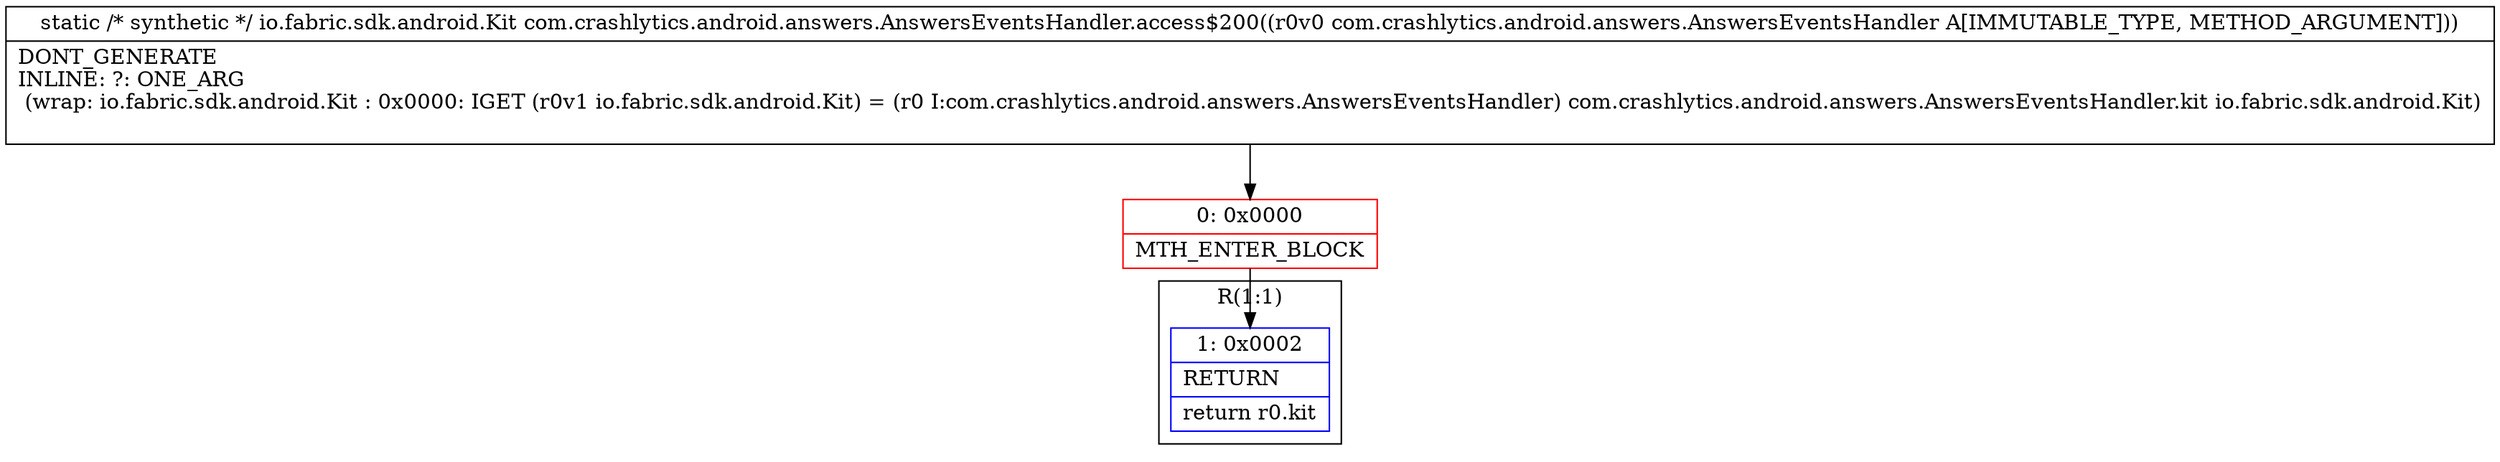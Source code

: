 digraph "CFG forcom.crashlytics.android.answers.AnswersEventsHandler.access$200(Lcom\/crashlytics\/android\/answers\/AnswersEventsHandler;)Lio\/fabric\/sdk\/android\/Kit;" {
subgraph cluster_Region_1709994780 {
label = "R(1:1)";
node [shape=record,color=blue];
Node_1 [shape=record,label="{1\:\ 0x0002|RETURN\l|return r0.kit\l}"];
}
Node_0 [shape=record,color=red,label="{0\:\ 0x0000|MTH_ENTER_BLOCK\l}"];
MethodNode[shape=record,label="{static \/* synthetic *\/ io.fabric.sdk.android.Kit com.crashlytics.android.answers.AnswersEventsHandler.access$200((r0v0 com.crashlytics.android.answers.AnswersEventsHandler A[IMMUTABLE_TYPE, METHOD_ARGUMENT]))  | DONT_GENERATE\lINLINE: ?: ONE_ARG  \l  (wrap: io.fabric.sdk.android.Kit : 0x0000: IGET  (r0v1 io.fabric.sdk.android.Kit) = (r0 I:com.crashlytics.android.answers.AnswersEventsHandler) com.crashlytics.android.answers.AnswersEventsHandler.kit io.fabric.sdk.android.Kit)\l\l}"];
MethodNode -> Node_0;
Node_0 -> Node_1;
}

